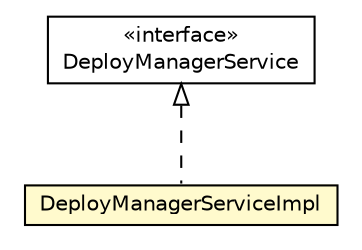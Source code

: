 #!/usr/local/bin/dot
#
# Class diagram 
# Generated by UMLGraph version R5_6-24-gf6e263 (http://www.umlgraph.org/)
#

digraph G {
	edge [fontname="Helvetica",fontsize=10,labelfontname="Helvetica",labelfontsize=10];
	node [fontname="Helvetica",fontsize=10,shape=plaintext];
	nodesep=0.25;
	ranksep=0.5;
	// org.universAAL.tools.ucc.deploymanagerservice.DeployManagerService
	c49266 [label=<<table title="org.universAAL.tools.ucc.deploymanagerservice.DeployManagerService" border="0" cellborder="1" cellspacing="0" cellpadding="2" port="p" href="../DeployManagerService.html">
		<tr><td><table border="0" cellspacing="0" cellpadding="1">
<tr><td align="center" balign="center"> &#171;interface&#187; </td></tr>
<tr><td align="center" balign="center"> DeployManagerService </td></tr>
		</table></td></tr>
		</table>>, URL="../DeployManagerService.html", fontname="Helvetica", fontcolor="black", fontsize=10.0];
	// org.universAAL.tools.ucc.deploymanagerservice.impl.DeployManagerServiceImpl
	c49406 [label=<<table title="org.universAAL.tools.ucc.deploymanagerservice.impl.DeployManagerServiceImpl" border="0" cellborder="1" cellspacing="0" cellpadding="2" port="p" bgcolor="lemonChiffon" href="./DeployManagerServiceImpl.html">
		<tr><td><table border="0" cellspacing="0" cellpadding="1">
<tr><td align="center" balign="center"> DeployManagerServiceImpl </td></tr>
		</table></td></tr>
		</table>>, URL="./DeployManagerServiceImpl.html", fontname="Helvetica", fontcolor="black", fontsize=10.0];
	//org.universAAL.tools.ucc.deploymanagerservice.impl.DeployManagerServiceImpl implements org.universAAL.tools.ucc.deploymanagerservice.DeployManagerService
	c49266:p -> c49406:p [dir=back,arrowtail=empty,style=dashed];
}

